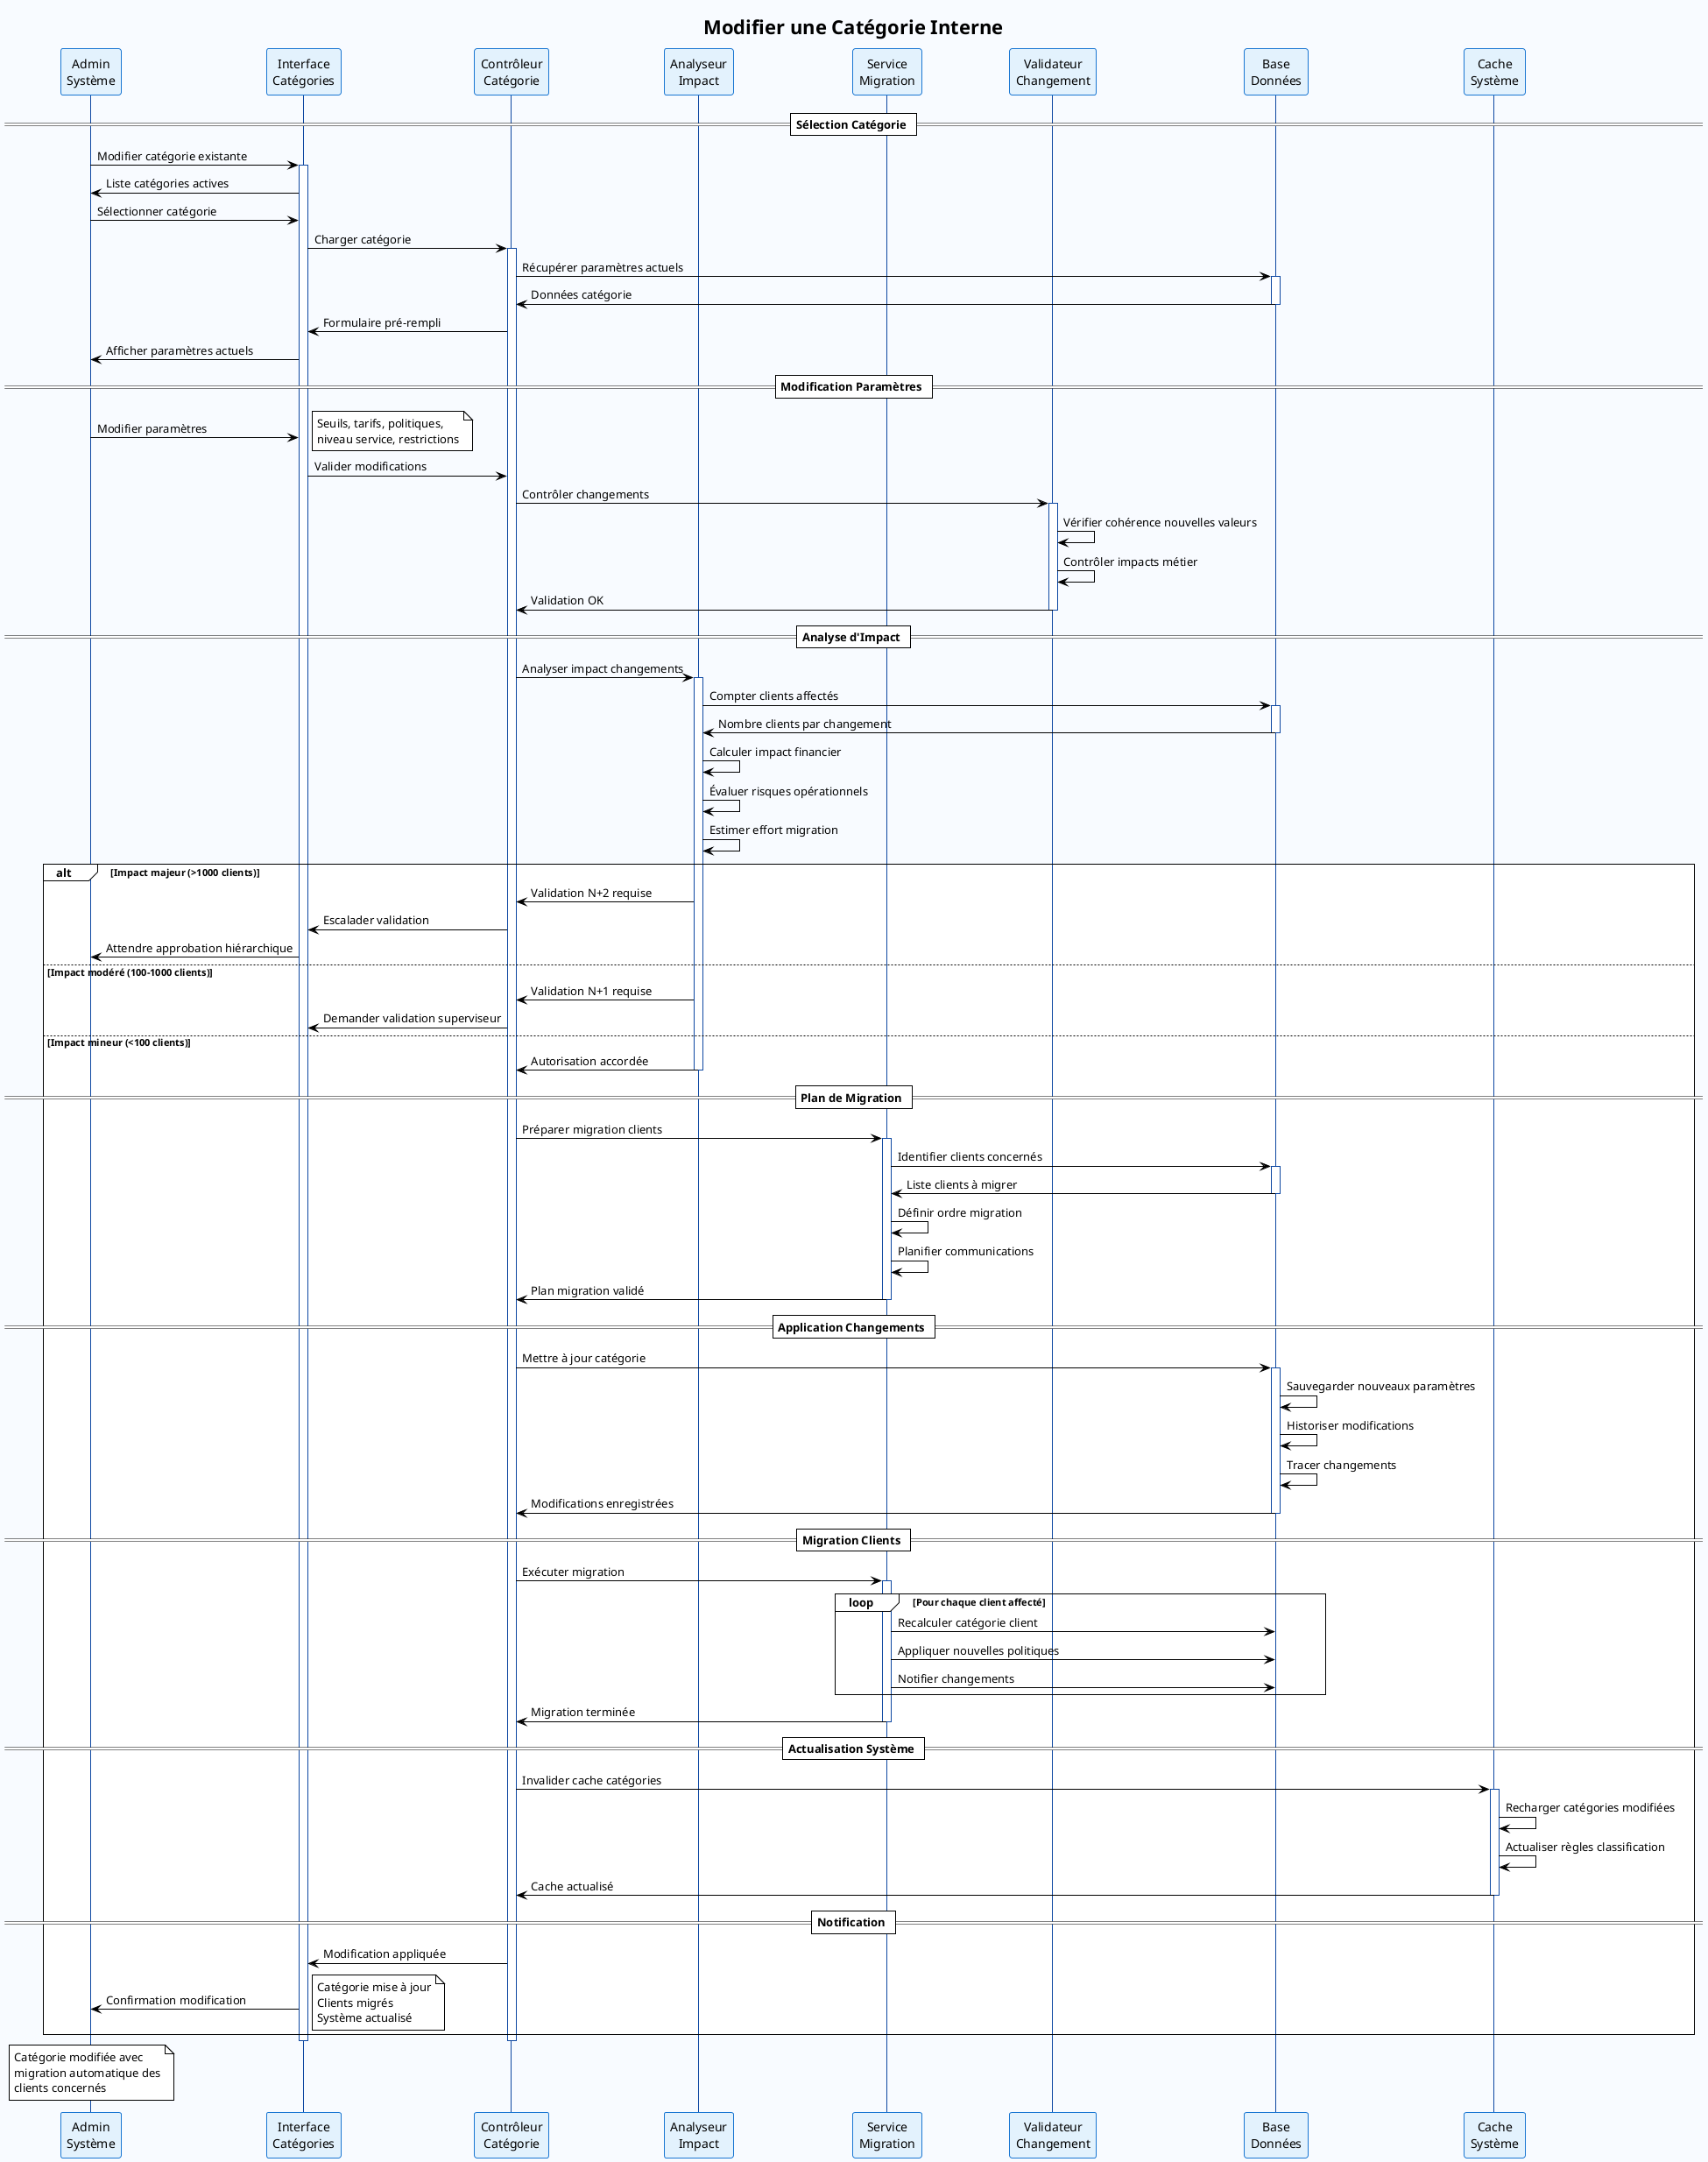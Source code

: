 @startuml Sequence_ModifierCategorieInterne
!theme plain
skinparam backgroundColor #F8FBFF
skinparam sequence {
    ActorBorderColor #1976D2
    LifeLineBorderColor #0D47A1
    ParticipantBorderColor #1976D2
    ParticipantBackgroundColor #E3F2FD
    MessageTextSize 8
    NoteTextSize 7
}

title Modifier une Catégorie Interne

participant "Admin\nSystème" as admin
participant "Interface\nCatégories" as ui
participant "Contrôleur\nCatégorie" as ctrl
participant "Analyseur\nImpact" as impact
participant "Service\nMigration" as migration
participant "Validateur\nChangement" as valid
participant "Base\nDonnées" as bdd
participant "Cache\nSystème" as cache

== Sélection Catégorie ==
admin -> ui : Modifier catégorie existante
activate ui
ui -> admin : Liste catégories actives
admin -> ui : Sélectionner catégorie
ui -> ctrl : Charger catégorie
activate ctrl
ctrl -> bdd : Récupérer paramètres actuels
activate bdd
bdd -> ctrl : Données catégorie
deactivate bdd
ctrl -> ui : Formulaire pré-rempli
ui -> admin : Afficher paramètres actuels

== Modification Paramètres ==
admin -> ui : Modifier paramètres
note right : Seuils, tarifs, politiques,\nniveau service, restrictions

ui -> ctrl : Valider modifications
ctrl -> valid : Contrôler changements
activate valid
valid -> valid : Vérifier cohérence nouvelles valeurs
valid -> valid : Contrôler impacts métier
valid -> ctrl : Validation OK
deactivate valid

== Analyse d'Impact ==
ctrl -> impact : Analyser impact changements
activate impact
impact -> bdd : Compter clients affectés
activate bdd
bdd -> impact : Nombre clients par changement
deactivate bdd

impact -> impact : Calculer impact financier
impact -> impact : Évaluer risques opérationnels
impact -> impact : Estimer effort migration

alt Impact majeur (>1000 clients)
    impact -> ctrl : Validation N+2 requise
    ctrl -> ui : Escalader validation
    ui -> admin : Attendre approbation hiérarchique
else Impact modéré (100-1000 clients)
    impact -> ctrl : Validation N+1 requise
    ctrl -> ui : Demander validation superviseur
else Impact mineur (<100 clients)
    impact -> ctrl : Autorisation accordée
    deactivate impact
    
    == Plan de Migration ==
    ctrl -> migration : Préparer migration clients
    activate migration
    migration -> bdd : Identifier clients concernés
    activate bdd
    bdd -> migration : Liste clients à migrer
    deactivate bdd
    
    migration -> migration : Définir ordre migration
    migration -> migration : Planifier communications
    migration -> ctrl : Plan migration validé
    deactivate migration
    
    == Application Changements ==
    ctrl -> bdd : Mettre à jour catégorie
    activate bdd
    bdd -> bdd : Sauvegarder nouveaux paramètres
    bdd -> bdd : Historiser modifications
    bdd -> bdd : Tracer changements
    bdd -> ctrl : Modifications enregistrées
    deactivate bdd
    
    == Migration Clients ==
    ctrl -> migration : Exécuter migration
    activate migration
    
    loop Pour chaque client affecté
        migration -> bdd : Recalculer catégorie client
        migration -> bdd : Appliquer nouvelles politiques
        migration -> bdd : Notifier changements
    end
    
    migration -> ctrl : Migration terminée
    deactivate migration
    
    == Actualisation Système ==
    ctrl -> cache : Invalider cache catégories
    activate cache
    cache -> cache : Recharger catégories modifiées
    cache -> cache : Actualiser règles classification
    cache -> ctrl : Cache actualisé
    deactivate cache
    
    == Notification ==
    ctrl -> ui : Modification appliquée
    ui -> admin : Confirmation modification
    note right : Catégorie mise à jour\nClients migrés\nSystème actualisé
end

deactivate ctrl
deactivate ui

note over admin : Catégorie modifiée avec\nmigration automatique des\nclients concernés

@enduml
